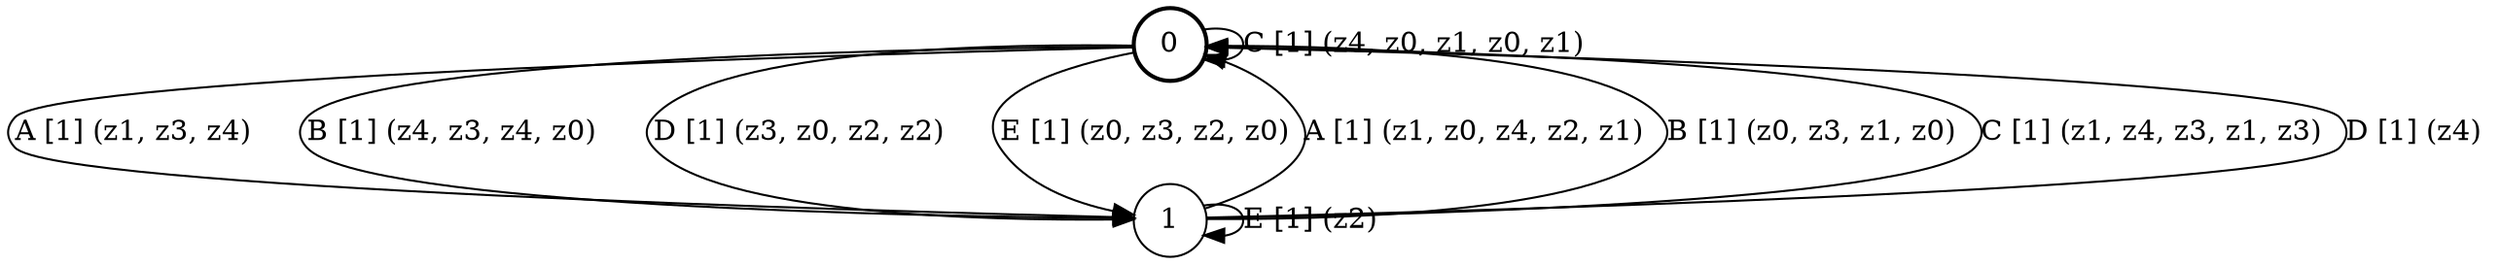 # generated file, don't try to modify
# command: dot -Tpng <filename> > tree.png
digraph Automaton {
    node [shape = circle];
    0 [style = "bold"];
    0 -> 1 [label = "A [1] (z1, z3, z4) "];
    0 -> 1 [label = "B [1] (z4, z3, z4, z0) "];
    0 -> 0 [label = "C [1] (z4, z0, z1, z0, z1) "];
    0 -> 1 [label = "D [1] (z3, z0, z2, z2) "];
    0 -> 1 [label = "E [1] (z0, z3, z2, z0) "];
    1 -> 0 [label = "A [1] (z1, z0, z4, z2, z1) "];
    1 -> 0 [label = "B [1] (z0, z3, z1, z0) "];
    1 -> 0 [label = "C [1] (z1, z4, z3, z1, z3) "];
    1 -> 0 [label = "D [1] (z4) "];
    1 -> 1 [label = "E [1] (z2) "];
}
